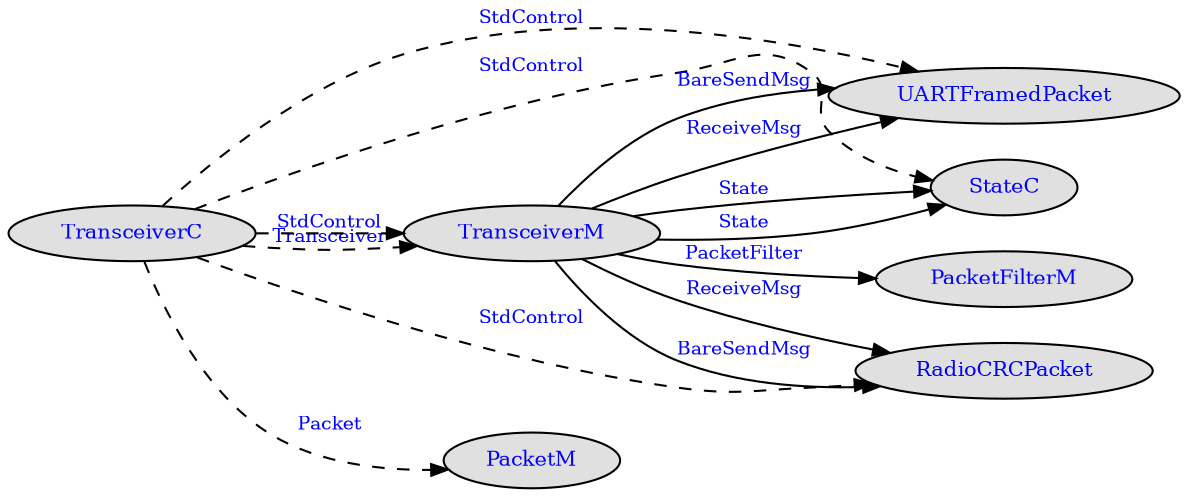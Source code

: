 digraph "TransceiverC_if" {
    rankdir=LR;
    ratio=compress;
    margin="0,0";
    ranksep=0.0005; 
    nodesep=0.1; 
    node [shape=ellipse style=filled fillcolor="#e0e0e0"];
    node [fontsize=10 height=.1 width=.1];
    edge [fontsize=9 arrowsize=.8];
    node [fontcolor=blue];
    edge [fontcolor=blue];

    TransceiverC [URL="tos.lib.Transceiver.TransceiverC.nc.html"];
    TransceiverM [URL="tos.lib.Transceiver.TransceiverM.nc.html"];
    TransceiverC -> TransceiverM [ style=dashed label="Transceiver" URL="tos.lib.Transceiver.Transceiver.nc.html" ];
    TransceiverC [URL="tos.lib.Transceiver.TransceiverC.nc.html"];
    PacketM [URL="tos.lib.Transceiver.PacketM.nc.html"];
    TransceiverC -> PacketM [ style=dashed label="Packet" URL="tos.lib.Transceiver.Packet.nc.html" ];
    TransceiverC [URL="tos.lib.Transceiver.TransceiverC.nc.html"];
    UARTFramedPacket [URL="tos.system.UARTFramedPacket.nc.html"];
    TransceiverC -> UARTFramedPacket [ style=dashed label="StdControl" URL="tos.interfaces.StdControl.nc.html" ];
    TransceiverC [URL="tos.lib.Transceiver.TransceiverC.nc.html"];
    RadioCRCPacket [URL="tos.lib.CC2420Radio.RadioCRCPacket.nc.html"];
    TransceiverC -> RadioCRCPacket [ style=dashed label="StdControl" URL="tos.interfaces.StdControl.nc.html" ];
    TransceiverC [URL="tos.lib.Transceiver.TransceiverC.nc.html"];
    StateC [URL="tos.lib.State.StateC.nc.html"];
    TransceiverC -> StateC [ style=dashed label="StdControl" URL="tos.interfaces.StdControl.nc.html" ];
    TransceiverC [URL="tos.lib.Transceiver.TransceiverC.nc.html"];
    TransceiverM [URL="tos.lib.Transceiver.TransceiverM.nc.html"];
    TransceiverC -> TransceiverM [ style=dashed label="StdControl" URL="tos.interfaces.StdControl.nc.html" ];
    TransceiverM [URL="tos.lib.Transceiver.TransceiverM.nc.html"];
    StateC [URL="tos.lib.State.StateC.nc.html"];
    TransceiverM -> StateC [ label="State" URL="tos.lib.State.State.nc.html" ];
    TransceiverM [URL="tos.lib.Transceiver.TransceiverM.nc.html"];
    StateC [URL="tos.lib.State.StateC.nc.html"];
    TransceiverM -> StateC [ label="State" URL="tos.lib.State.State.nc.html" ];
    TransceiverM [URL="tos.lib.Transceiver.TransceiverM.nc.html"];
    PacketFilterM [URL="tos.lib.Transceiver.PacketFilterM.nc.html"];
    TransceiverM -> PacketFilterM [ label="PacketFilter" URL="tos.lib.Transceiver.PacketFilter.nc.html" ];
    TransceiverM [URL="tos.lib.Transceiver.TransceiverM.nc.html"];
    RadioCRCPacket [URL="tos.lib.CC2420Radio.RadioCRCPacket.nc.html"];
    TransceiverM -> RadioCRCPacket [ label="ReceiveMsg" URL="tos.interfaces.ReceiveMsg.nc.html" ];
    TransceiverM [URL="tos.lib.Transceiver.TransceiverM.nc.html"];
    UARTFramedPacket [URL="tos.system.UARTFramedPacket.nc.html"];
    TransceiverM -> UARTFramedPacket [ label="ReceiveMsg" URL="tos.interfaces.ReceiveMsg.nc.html" ];
    TransceiverM [URL="tos.lib.Transceiver.TransceiverM.nc.html"];
    RadioCRCPacket [URL="tos.lib.CC2420Radio.RadioCRCPacket.nc.html"];
    TransceiverM -> RadioCRCPacket [ label="BareSendMsg" URL="tos.interfaces.BareSendMsg.nc.html" ];
    TransceiverM [URL="tos.lib.Transceiver.TransceiverM.nc.html"];
    UARTFramedPacket [URL="tos.system.UARTFramedPacket.nc.html"];
    TransceiverM -> UARTFramedPacket [ label="BareSendMsg" URL="tos.interfaces.BareSendMsg.nc.html" ];
}

